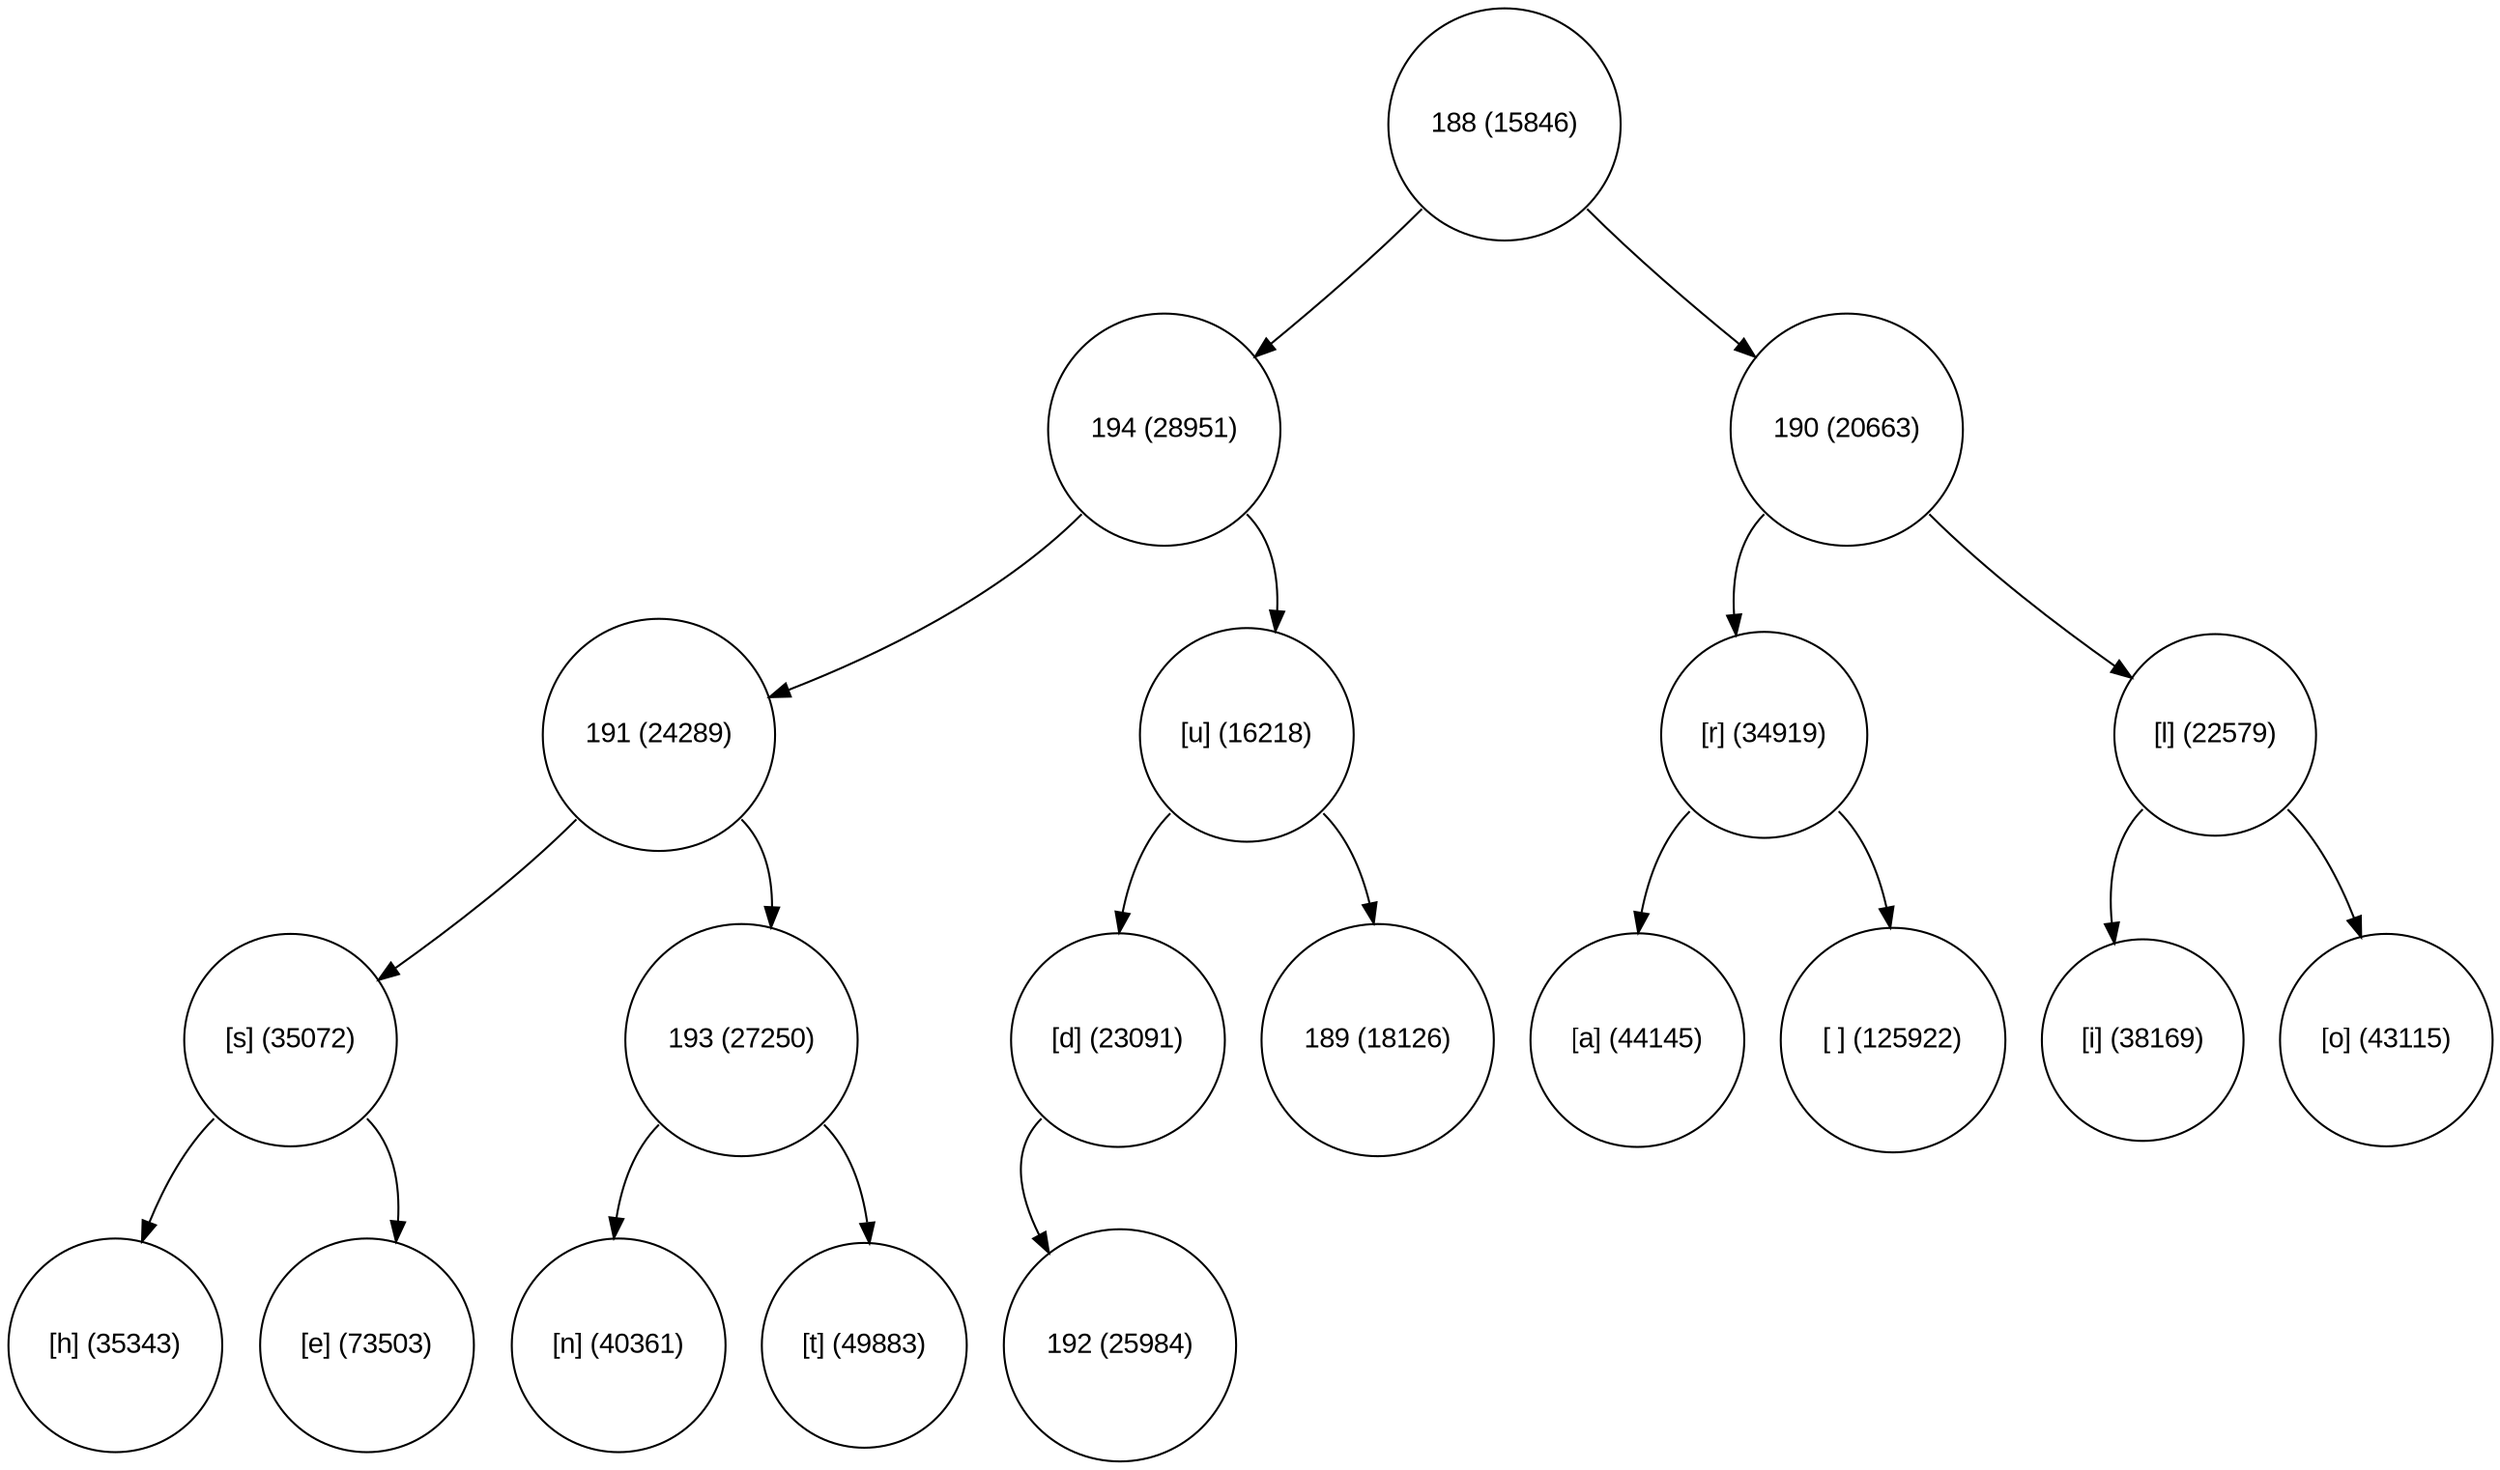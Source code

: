 digraph move_down {
	node [fontname="Arial", shape="circle", width=0.5]; 

	0 [label = "188 (15846)"];
	0:sw -> 1;
	1 [label = "194 (28951)"];
	1:sw -> 3;
	3 [label = "191 (24289)"];
	3:sw -> 7;
	7 [label = "[s] (35072)"];
	7:sw -> 15;
	15 [label = "[h] (35343)"];
	7:se -> 16;
	16 [label = "[e] (73503)"];
	3:se -> 8;
	8 [label = "193 (27250)"];
	8:sw -> 17;
	17 [label = "[n] (40361)"];
	8:se -> 18;
	18 [label = "[t] (49883)"];
	1:se -> 4;
	4 [label = "[u] (16218)"];
	4:sw -> 9;
	9 [label = "[d] (23091)"];
	9:sw -> 19;
	19 [label = "192 (25984)"];
	4:se -> 10;
	10 [label = "189 (18126)"];
	0:se -> 2;
	2 [label = "190 (20663)"];
	2:sw -> 5;
	5 [label = "[r] (34919)"];
	5:sw -> 11;
	11 [label = "[a] (44145)"];
	5:se -> 12;
	12 [label = "[ ] (125922)"];
	2:se -> 6;
	6 [label = "[l] (22579)"];
	6:sw -> 13;
	13 [label = "[i] (38169)"];
	6:se -> 14;
	14 [label = "[o] (43115)"];
}
